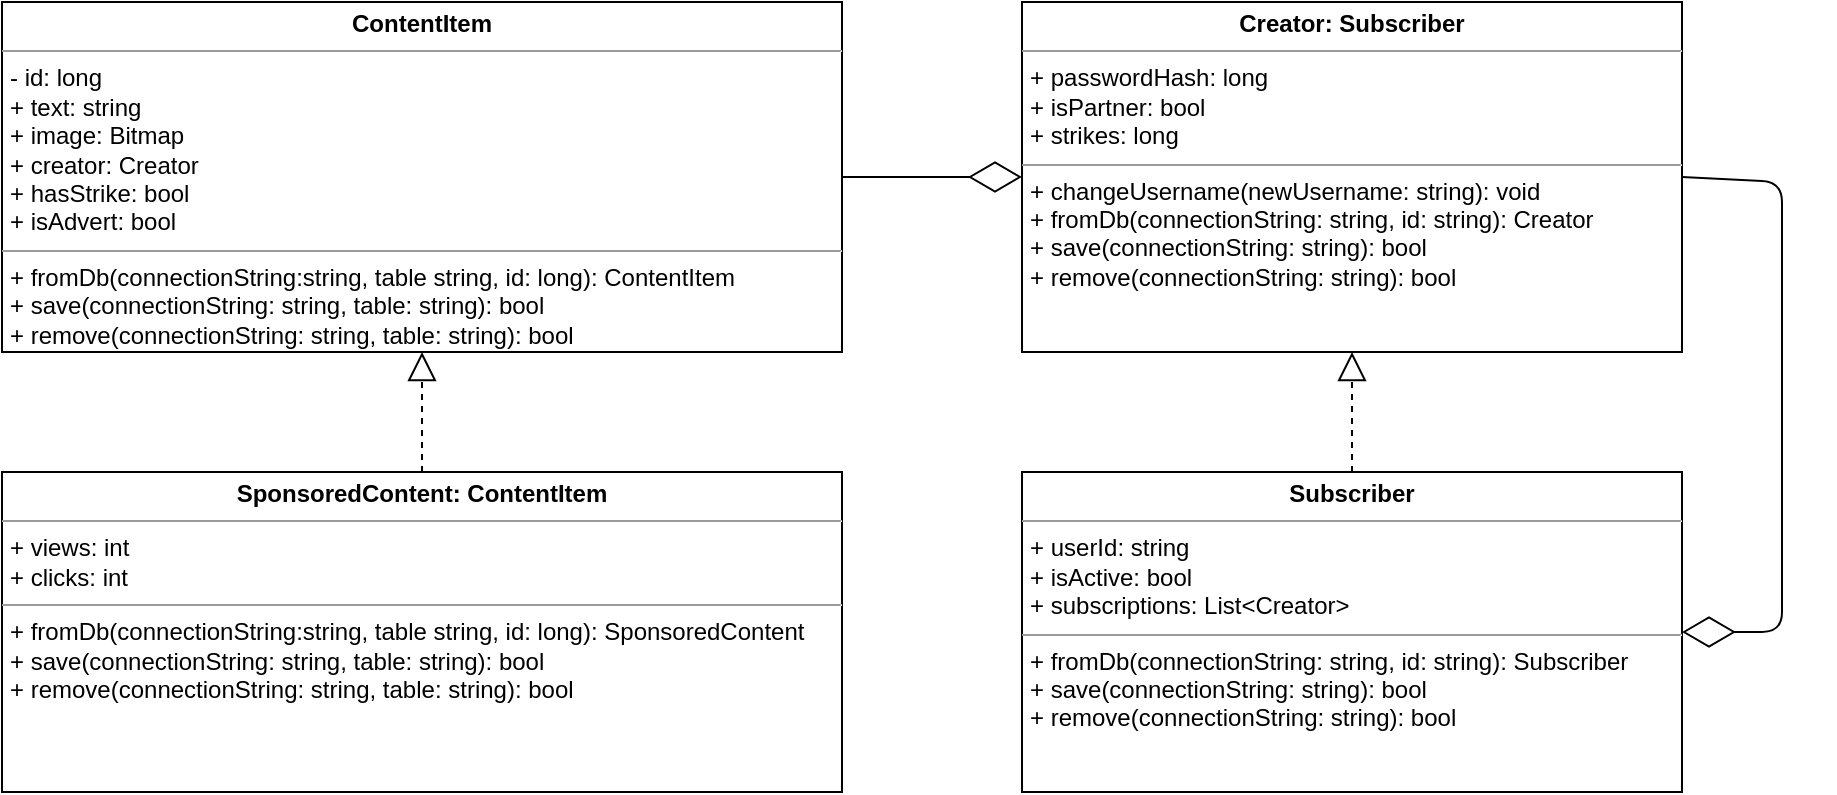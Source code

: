 <mxfile version="10.6.3" type="github"><diagram name="class" id="c4acf3e9-155e-7222-9cf6-157b1a14988f"><mxGraphModel dx="1034" dy="649" grid="1" gridSize="10" guides="1" tooltips="1" connect="1" arrows="1" fold="1" page="1" pageScale="1" pageWidth="1169" pageHeight="827" background="#ffffff" math="0" shadow="0"><root><mxCell id="0"/><mxCell id="1" parent="0"/><mxCell id="rkDYRuX99t-ZyrPrqasw-12" value="&lt;p style=&quot;margin: 0px ; margin-top: 4px ; text-align: center&quot;&gt;&lt;b&gt;ContentItem&lt;/b&gt;&lt;/p&gt;&lt;hr size=&quot;1&quot;&gt;&lt;p style=&quot;margin: 0px ; margin-left: 4px&quot;&gt;- id: long&lt;br&gt;&lt;/p&gt;&lt;p style=&quot;margin: 0px ; margin-left: 4px&quot;&gt;+ text: string&lt;/p&gt;&lt;p style=&quot;margin: 0px ; margin-left: 4px&quot;&gt;+ image: Bitmap&lt;/p&gt;&lt;p style=&quot;margin: 0px ; margin-left: 4px&quot;&gt;+ creator: Creator&lt;/p&gt;&lt;p style=&quot;margin: 0px ; margin-left: 4px&quot;&gt;+ hasStrike: bool&lt;/p&gt;&lt;p style=&quot;margin: 0px ; margin-left: 4px&quot;&gt;+ isAdvert: bool&lt;br&gt;&lt;/p&gt;&lt;hr size=&quot;1&quot;&gt;&lt;p style=&quot;margin: 0px ; margin-left: 4px&quot;&gt;+ fromDb(connectionString:string, table string, id: long): ContentItem&lt;/p&gt;&lt;p style=&quot;margin: 0px ; margin-left: 4px&quot;&gt;+ save(connectionString: string, table: string): bool&lt;/p&gt;&lt;p style=&quot;margin: 0px ; margin-left: 4px&quot;&gt;+ remove(connectionString: string, table: string): bool&lt;/p&gt;" style="verticalAlign=top;align=left;overflow=fill;fontSize=12;fontFamily=Helvetica;html=1;" vertex="1" parent="1"><mxGeometry x="20" y="45" width="420" height="175" as="geometry"/></mxCell><mxCell id="rkDYRuX99t-ZyrPrqasw-17" value="&lt;p style=&quot;margin: 0px ; margin-top: 4px ; text-align: center&quot;&gt;&lt;b&gt;Creator: Subscriber&lt;br&gt;&lt;/b&gt;&lt;/p&gt;&lt;hr size=&quot;1&quot;&gt;&lt;p style=&quot;margin: 0px ; margin-left: 4px&quot;&gt;+ passwordHash: long&lt;/p&gt;&lt;p style=&quot;margin: 0px ; margin-left: 4px&quot;&gt;+ isPartner: bool&lt;br&gt;&lt;/p&gt;&lt;p style=&quot;margin: 0px ; margin-left: 4px&quot;&gt;+ strikes: long&lt;br&gt;&lt;/p&gt;&lt;hr size=&quot;1&quot;&gt;&lt;p style=&quot;margin: 0px ; margin-left: 4px&quot;&gt;+ changeUsername(newUsername: string): void&lt;br&gt;&lt;/p&gt;&lt;p style=&quot;margin: 0px ; margin-left: 4px&quot;&gt; + fromDb(connectionString: string, id: string): Creator&lt;/p&gt;&lt;p style=&quot;margin: 0px ; margin-left: 4px&quot;&gt;+ save(connectionString: string): bool&lt;br&gt;&lt;/p&gt;&lt;p style=&quot;margin: 0px ; margin-left: 4px&quot;&gt;+ remove(connectionString: string): bool&lt;br&gt;&lt;/p&gt;" style="verticalAlign=top;align=left;overflow=fill;fontSize=12;fontFamily=Helvetica;html=1;" vertex="1" parent="1"><mxGeometry x="530" y="45" width="330" height="175" as="geometry"/></mxCell><mxCell id="rkDYRuX99t-ZyrPrqasw-21" value="&lt;p style=&quot;margin: 0px ; margin-top: 4px ; text-align: center&quot;&gt;&lt;b&gt;Subscriber&lt;/b&gt;&lt;/p&gt;&lt;hr size=&quot;1&quot;&gt;&lt;p style=&quot;margin: 0px ; margin-left: 4px&quot;&gt;+ userId: string&lt;/p&gt;&lt;p style=&quot;margin: 0px ; margin-left: 4px&quot;&gt;+ isActive: bool&lt;/p&gt;&lt;p style=&quot;margin: 0px ; margin-left: 4px&quot;&gt;+ subscriptions: List&amp;lt;Creator&amp;gt;&lt;/p&gt;&lt;hr size=&quot;1&quot;&gt;&lt;p style=&quot;margin: 0px ; margin-left: 4px&quot;&gt;+ fromDb(connectionString: string, id: string): Subscriber&lt;/p&gt;&lt;p style=&quot;margin: 0px ; margin-left: 4px&quot;&gt;+ save(connectionString: string): bool&lt;/p&gt;&lt;p style=&quot;margin: 0px ; margin-left: 4px&quot;&gt;+ remove(connectionString: string): bool&lt;/p&gt;" style="verticalAlign=top;align=left;overflow=fill;fontSize=12;fontFamily=Helvetica;html=1;" vertex="1" parent="1"><mxGeometry x="530" y="280" width="330" height="160" as="geometry"/></mxCell><mxCell id="rkDYRuX99t-ZyrPrqasw-22" value="&lt;p style=&quot;margin: 0px ; margin-top: 4px ; text-align: center&quot;&gt;&lt;b&gt;SponsoredContent: ContentItem&lt;br&gt;&lt;/b&gt;&lt;/p&gt;&lt;hr size=&quot;1&quot;&gt;&lt;p style=&quot;margin: 0px ; margin-left: 4px&quot;&gt;+ views: int&lt;/p&gt;&lt;p style=&quot;margin: 0px ; margin-left: 4px&quot;&gt;+ clicks: int&lt;/p&gt;&lt;hr size=&quot;1&quot;&gt;&lt;p style=&quot;margin: 0px ; margin-left: 4px&quot;&gt;&lt;span&gt;+ fromDb(connectionString:string, table string, id: long): SponsoredContent&lt;/span&gt;&lt;br&gt;&lt;span&gt;+ save(connectionString: string, table: string): bool&lt;/span&gt;&lt;br&gt;&lt;span&gt;+ remove(connectionString: string, table: string): bool&lt;/span&gt;&lt;/p&gt;" style="verticalAlign=top;align=left;overflow=fill;fontSize=12;fontFamily=Helvetica;html=1;" vertex="1" parent="1"><mxGeometry x="20" y="280" width="420" height="160" as="geometry"/></mxCell><mxCell id="rkDYRuX99t-ZyrPrqasw-23" value="" style="endArrow=block;dashed=1;endFill=0;endSize=12;html=1;entryX=0.5;entryY=1;entryDx=0;entryDy=0;exitX=0.5;exitY=0;exitDx=0;exitDy=0;" edge="1" parent="1" source="rkDYRuX99t-ZyrPrqasw-21" target="rkDYRuX99t-ZyrPrqasw-17"><mxGeometry width="160" relative="1" as="geometry"><mxPoint x="750" y="250" as="sourcePoint"/><mxPoint x="860" y="250" as="targetPoint"/></mxGeometry></mxCell><mxCell id="rkDYRuX99t-ZyrPrqasw-25" value="" style="endArrow=block;dashed=1;endFill=0;endSize=12;html=1;exitX=0.5;exitY=0;exitDx=0;exitDy=0;entryX=0.5;entryY=1;entryDx=0;entryDy=0;" edge="1" parent="1" source="rkDYRuX99t-ZyrPrqasw-22" target="rkDYRuX99t-ZyrPrqasw-12"><mxGeometry width="160" relative="1" as="geometry"><mxPoint x="270" y="260" as="sourcePoint"/><mxPoint x="330" y="260" as="targetPoint"/></mxGeometry></mxCell><mxCell id="rkDYRuX99t-ZyrPrqasw-26" value="" style="endArrow=diamondThin;endFill=0;endSize=24;html=1;entryX=1;entryY=0.5;entryDx=0;entryDy=0;exitX=1;exitY=0.5;exitDx=0;exitDy=0;" edge="1" parent="1" source="rkDYRuX99t-ZyrPrqasw-17" target="rkDYRuX99t-ZyrPrqasw-21"><mxGeometry width="160" relative="1" as="geometry"><mxPoint x="930" y="360" as="sourcePoint"/><mxPoint x="1060" y="310" as="targetPoint"/><Array as="points"><mxPoint x="910" y="135"/><mxPoint x="910" y="360"/></Array></mxGeometry></mxCell><mxCell id="rkDYRuX99t-ZyrPrqasw-28" value="" style="endArrow=diamondThin;endFill=0;endSize=24;html=1;entryX=0;entryY=0.5;entryDx=0;entryDy=0;exitX=1;exitY=0.5;exitDx=0;exitDy=0;" edge="1" parent="1" source="rkDYRuX99t-ZyrPrqasw-12" target="rkDYRuX99t-ZyrPrqasw-17"><mxGeometry width="160" relative="1" as="geometry"><mxPoint x="480" y="180" as="sourcePoint"/><mxPoint x="590" y="250" as="targetPoint"/></mxGeometry></mxCell></root></mxGraphModel></diagram></mxfile>